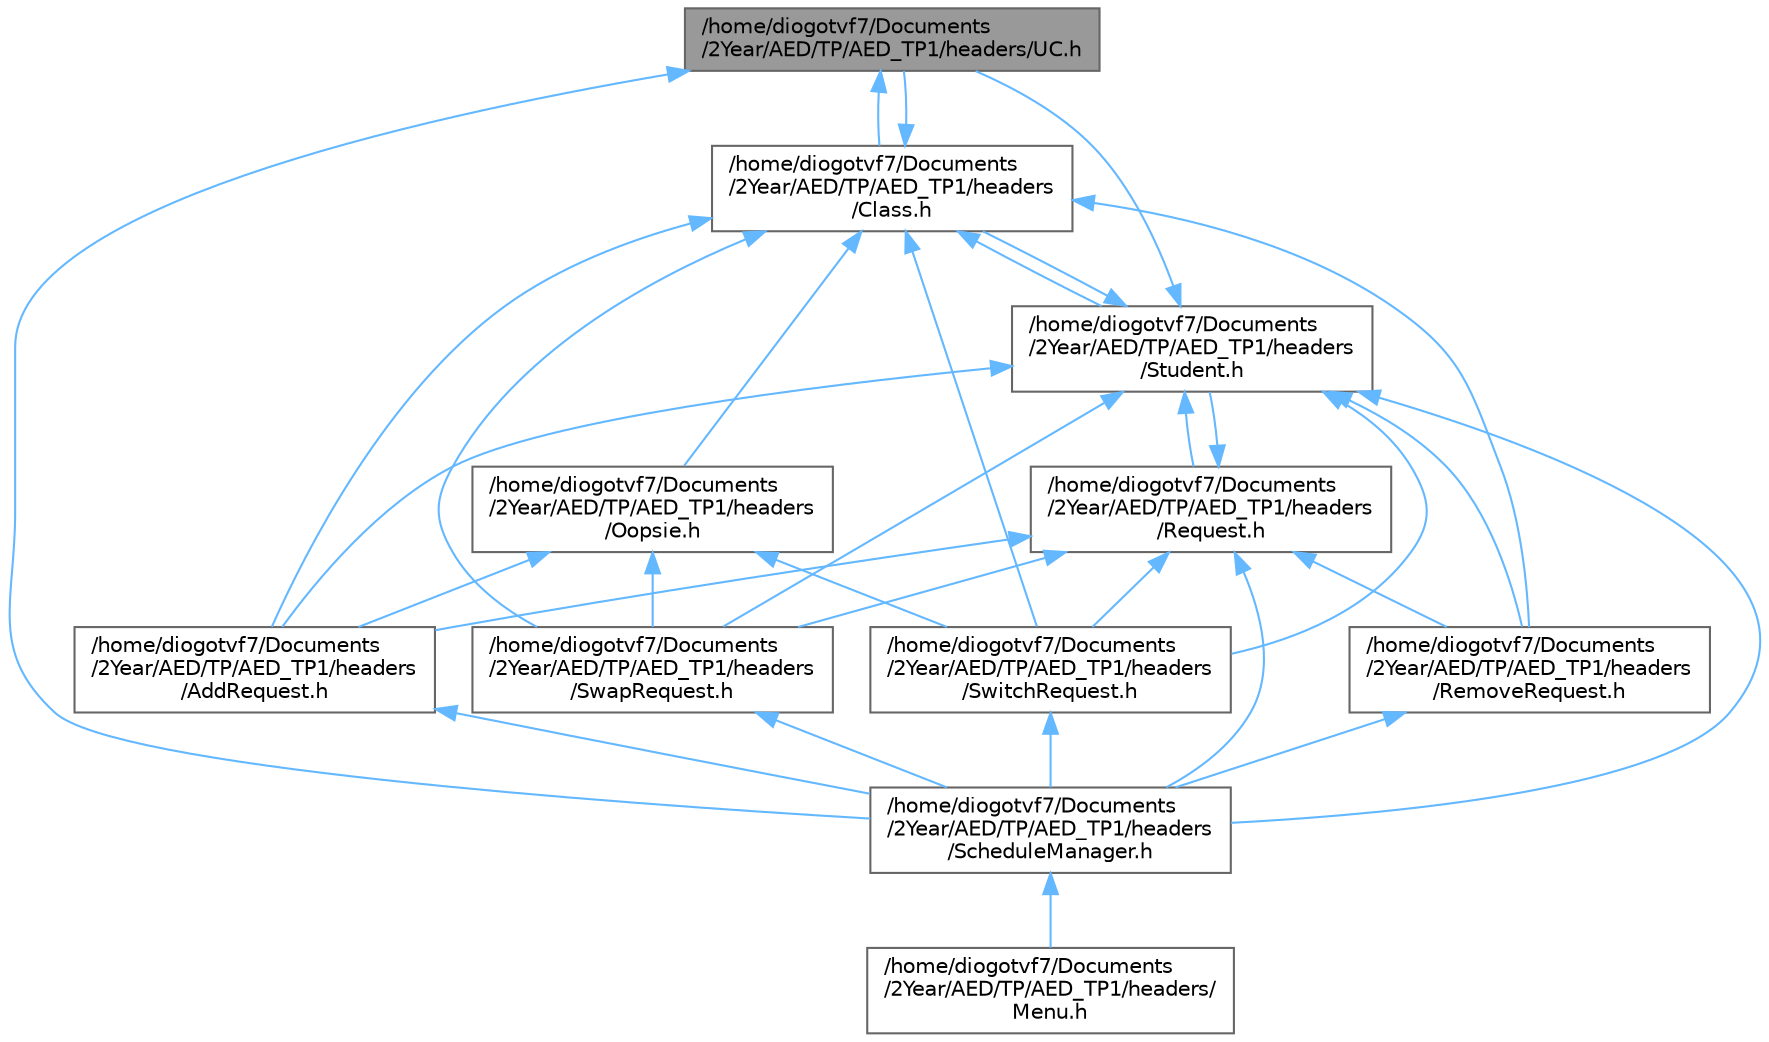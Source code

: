 digraph "/home/diogotvf7/Documents/2Year/AED/TP/AED_TP1/headers/UC.h"
{
 // LATEX_PDF_SIZE
  bgcolor="transparent";
  edge [fontname=Helvetica,fontsize=10,labelfontname=Helvetica,labelfontsize=10];
  node [fontname=Helvetica,fontsize=10,shape=box,height=0.2,width=0.4];
  Node1 [label="/home/diogotvf7/Documents\l/2Year/AED/TP/AED_TP1/headers/UC.h",height=0.2,width=0.4,color="gray40", fillcolor="grey60", style="filled", fontcolor="black",tooltip=" "];
  Node1 -> Node2 [dir="back",color="steelblue1",style="solid"];
  Node2 [label="/home/diogotvf7/Documents\l/2Year/AED/TP/AED_TP1/headers\l/Class.h",height=0.2,width=0.4,color="grey40", fillcolor="white", style="filled",URL="$_class_8h.html",tooltip=" "];
  Node2 -> Node3 [dir="back",color="steelblue1",style="solid"];
  Node3 [label="/home/diogotvf7/Documents\l/2Year/AED/TP/AED_TP1/headers\l/AddRequest.h",height=0.2,width=0.4,color="grey40", fillcolor="white", style="filled",URL="$_add_request_8h.html",tooltip=" "];
  Node3 -> Node4 [dir="back",color="steelblue1",style="solid"];
  Node4 [label="/home/diogotvf7/Documents\l/2Year/AED/TP/AED_TP1/headers\l/ScheduleManager.h",height=0.2,width=0.4,color="grey40", fillcolor="white", style="filled",URL="$_schedule_manager_8h.html",tooltip=" "];
  Node4 -> Node5 [dir="back",color="steelblue1",style="solid"];
  Node5 [label="/home/diogotvf7/Documents\l/2Year/AED/TP/AED_TP1/headers/\lMenu.h",height=0.2,width=0.4,color="grey40", fillcolor="white", style="filled",URL="$_menu_8h.html",tooltip=" "];
  Node2 -> Node6 [dir="back",color="steelblue1",style="solid"];
  Node6 [label="/home/diogotvf7/Documents\l/2Year/AED/TP/AED_TP1/headers\l/Oopsie.h",height=0.2,width=0.4,color="grey40", fillcolor="white", style="filled",URL="$_oopsie_8h.html",tooltip=" "];
  Node6 -> Node3 [dir="back",color="steelblue1",style="solid"];
  Node6 -> Node7 [dir="back",color="steelblue1",style="solid"];
  Node7 [label="/home/diogotvf7/Documents\l/2Year/AED/TP/AED_TP1/headers\l/SwapRequest.h",height=0.2,width=0.4,color="grey40", fillcolor="white", style="filled",URL="$_swap_request_8h.html",tooltip=" "];
  Node7 -> Node4 [dir="back",color="steelblue1",style="solid"];
  Node6 -> Node8 [dir="back",color="steelblue1",style="solid"];
  Node8 [label="/home/diogotvf7/Documents\l/2Year/AED/TP/AED_TP1/headers\l/SwitchRequest.h",height=0.2,width=0.4,color="grey40", fillcolor="white", style="filled",URL="$_switch_request_8h.html",tooltip=" "];
  Node8 -> Node4 [dir="back",color="steelblue1",style="solid"];
  Node2 -> Node9 [dir="back",color="steelblue1",style="solid"];
  Node9 [label="/home/diogotvf7/Documents\l/2Year/AED/TP/AED_TP1/headers\l/RemoveRequest.h",height=0.2,width=0.4,color="grey40", fillcolor="white", style="filled",URL="$_remove_request_8h.html",tooltip=" "];
  Node9 -> Node4 [dir="back",color="steelblue1",style="solid"];
  Node2 -> Node10 [dir="back",color="steelblue1",style="solid"];
  Node10 [label="/home/diogotvf7/Documents\l/2Year/AED/TP/AED_TP1/headers\l/Student.h",height=0.2,width=0.4,color="grey40", fillcolor="white", style="filled",URL="$_student_8h.html",tooltip=" "];
  Node10 -> Node3 [dir="back",color="steelblue1",style="solid"];
  Node10 -> Node2 [dir="back",color="steelblue1",style="solid"];
  Node10 -> Node9 [dir="back",color="steelblue1",style="solid"];
  Node10 -> Node11 [dir="back",color="steelblue1",style="solid"];
  Node11 [label="/home/diogotvf7/Documents\l/2Year/AED/TP/AED_TP1/headers\l/Request.h",height=0.2,width=0.4,color="grey40", fillcolor="white", style="filled",URL="$_request_8h.html",tooltip=" "];
  Node11 -> Node3 [dir="back",color="steelblue1",style="solid"];
  Node11 -> Node9 [dir="back",color="steelblue1",style="solid"];
  Node11 -> Node4 [dir="back",color="steelblue1",style="solid"];
  Node11 -> Node10 [dir="back",color="steelblue1",style="solid"];
  Node11 -> Node7 [dir="back",color="steelblue1",style="solid"];
  Node11 -> Node8 [dir="back",color="steelblue1",style="solid"];
  Node10 -> Node4 [dir="back",color="steelblue1",style="solid"];
  Node10 -> Node7 [dir="back",color="steelblue1",style="solid"];
  Node10 -> Node8 [dir="back",color="steelblue1",style="solid"];
  Node10 -> Node1 [dir="back",color="steelblue1",style="solid"];
  Node2 -> Node7 [dir="back",color="steelblue1",style="solid"];
  Node2 -> Node8 [dir="back",color="steelblue1",style="solid"];
  Node2 -> Node1 [dir="back",color="steelblue1",style="solid"];
  Node1 -> Node4 [dir="back",color="steelblue1",style="solid"];
}

